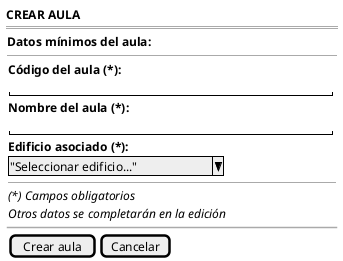 @startsalt crearAula-wireframe
{
    <b>CREAR AULA</b>
    ===
    {
        <b>Datos mínimos del aula:</b>
        --
        {
            <b>Código del aula (*):</b>
            "                                        "
            <b>Nombre del aula (*):</b>
            "                                        "
            <b>Edificio asociado (*):</b>
            ^"Seleccionar edificio..."^
            --
            <i>(*) Campos obligatorios</i>
            <i>Otros datos se completarán en la edición</i>
        }

        ~~

        {[Crear aula] | [Cancelar]}
    }
}
@endsalt